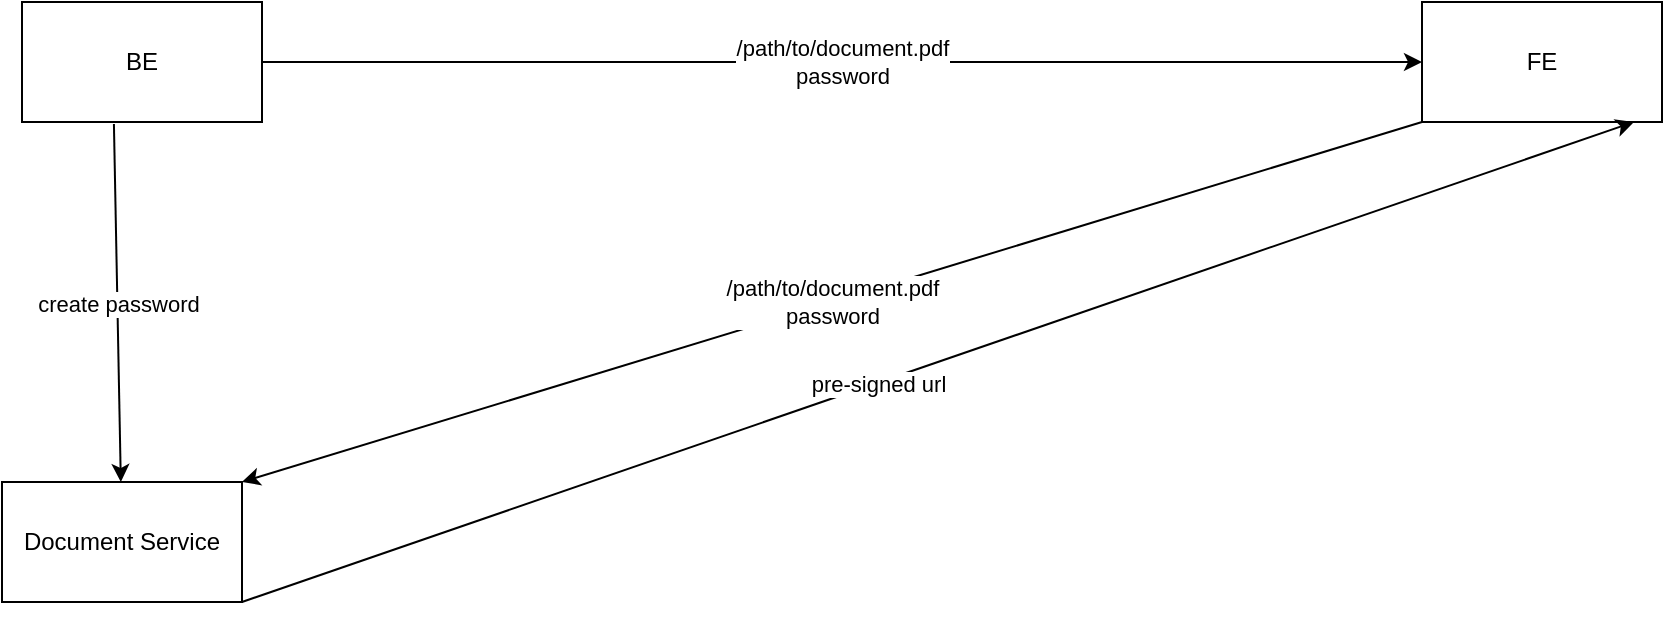 <mxfile version="17.1.3" type="github">
  <diagram id="7bVU9Z46m-9sr9gc6tOM" name="Page-1">
    <mxGraphModel dx="1474" dy="903" grid="1" gridSize="10" guides="1" tooltips="1" connect="1" arrows="1" fold="1" page="1" pageScale="1" pageWidth="1100" pageHeight="1700" math="0" shadow="0">
      <root>
        <mxCell id="0" />
        <mxCell id="1" parent="0" />
        <mxCell id="z1qEJw_-4ceB0nApJG-8-1" value="BE" style="rounded=0;whiteSpace=wrap;html=1;" vertex="1" parent="1">
          <mxGeometry x="170" y="220" width="120" height="60" as="geometry" />
        </mxCell>
        <mxCell id="z1qEJw_-4ceB0nApJG-8-2" value="FE" style="rounded=0;whiteSpace=wrap;html=1;" vertex="1" parent="1">
          <mxGeometry x="870" y="220" width="120" height="60" as="geometry" />
        </mxCell>
        <mxCell id="z1qEJw_-4ceB0nApJG-8-3" value="/path/to/document.pdf&lt;br&gt;password" style="endArrow=classic;html=1;rounded=0;" edge="1" parent="1" source="z1qEJw_-4ceB0nApJG-8-1" target="z1qEJw_-4ceB0nApJG-8-2">
          <mxGeometry width="50" height="50" relative="1" as="geometry">
            <mxPoint x="420" y="270" as="sourcePoint" />
            <mxPoint x="470" y="220" as="targetPoint" />
          </mxGeometry>
        </mxCell>
        <mxCell id="z1qEJw_-4ceB0nApJG-8-5" value="Document Service" style="rounded=0;whiteSpace=wrap;html=1;" vertex="1" parent="1">
          <mxGeometry x="160" y="460" width="120" height="60" as="geometry" />
        </mxCell>
        <mxCell id="z1qEJw_-4ceB0nApJG-8-6" value="/path/to/document.pdf&lt;br&gt;password" style="endArrow=classic;html=1;rounded=0;exitX=0;exitY=1;exitDx=0;exitDy=0;entryX=1;entryY=0;entryDx=0;entryDy=0;" edge="1" parent="1" source="z1qEJw_-4ceB0nApJG-8-2" target="z1qEJw_-4ceB0nApJG-8-5">
          <mxGeometry width="50" height="50" relative="1" as="geometry">
            <mxPoint x="630" y="460" as="sourcePoint" />
            <mxPoint x="680" y="410" as="targetPoint" />
          </mxGeometry>
        </mxCell>
        <mxCell id="z1qEJw_-4ceB0nApJG-8-7" value="create password" style="endArrow=classic;html=1;rounded=0;exitX=0.383;exitY=1.017;exitDx=0;exitDy=0;exitPerimeter=0;" edge="1" parent="1" source="z1qEJw_-4ceB0nApJG-8-1" target="z1qEJw_-4ceB0nApJG-8-5">
          <mxGeometry width="50" height="50" relative="1" as="geometry">
            <mxPoint x="220" y="380" as="sourcePoint" />
            <mxPoint x="270" y="330" as="targetPoint" />
          </mxGeometry>
        </mxCell>
        <mxCell id="z1qEJw_-4ceB0nApJG-8-8" value="" style="endArrow=classic;html=1;rounded=0;entryX=0.883;entryY=1;entryDx=0;entryDy=0;entryPerimeter=0;exitX=1;exitY=1;exitDx=0;exitDy=0;" edge="1" parent="1" source="z1qEJw_-4ceB0nApJG-8-5" target="z1qEJw_-4ceB0nApJG-8-2">
          <mxGeometry width="50" height="50" relative="1" as="geometry">
            <mxPoint x="360" y="600" as="sourcePoint" />
            <mxPoint x="410" y="550" as="targetPoint" />
          </mxGeometry>
        </mxCell>
        <mxCell id="z1qEJw_-4ceB0nApJG-8-9" value="pre-signed url" style="edgeLabel;html=1;align=center;verticalAlign=middle;resizable=0;points=[];" vertex="1" connectable="0" parent="z1qEJw_-4ceB0nApJG-8-8">
          <mxGeometry x="-0.086" relative="1" as="geometry">
            <mxPoint as="offset" />
          </mxGeometry>
        </mxCell>
      </root>
    </mxGraphModel>
  </diagram>
</mxfile>

